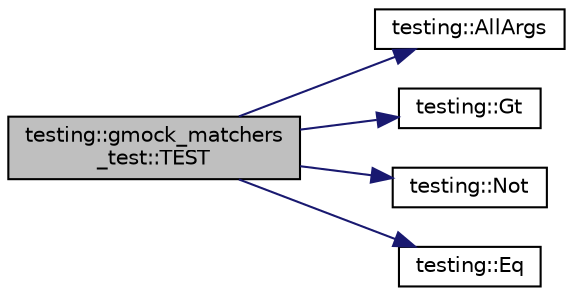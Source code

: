 digraph "testing::gmock_matchers_test::TEST"
{
  edge [fontname="Helvetica",fontsize="10",labelfontname="Helvetica",labelfontsize="10"];
  node [fontname="Helvetica",fontsize="10",shape=record];
  rankdir="LR";
  Node944 [label="testing::gmock_matchers\l_test::TEST",height=0.2,width=0.4,color="black", fillcolor="grey75", style="filled", fontcolor="black"];
  Node944 -> Node945 [color="midnightblue",fontsize="10",style="solid",fontname="Helvetica"];
  Node945 [label="testing::AllArgs",height=0.2,width=0.4,color="black", fillcolor="white", style="filled",URL="$d0/d75/namespacetesting.html#a2522e94b71f88fbfbbcf6942cd0c6ee0"];
  Node944 -> Node946 [color="midnightblue",fontsize="10",style="solid",fontname="Helvetica"];
  Node946 [label="testing::Gt",height=0.2,width=0.4,color="black", fillcolor="white", style="filled",URL="$d0/d75/namespacetesting.html#a493fc1bafd7b3945ba06ace80e74b0d5"];
  Node944 -> Node947 [color="midnightblue",fontsize="10",style="solid",fontname="Helvetica"];
  Node947 [label="testing::Not",height=0.2,width=0.4,color="black", fillcolor="white", style="filled",URL="$d0/d75/namespacetesting.html#a3d7d0dda7e51b13fe2f5aa28e23ed6b6"];
  Node944 -> Node948 [color="midnightblue",fontsize="10",style="solid",fontname="Helvetica"];
  Node948 [label="testing::Eq",height=0.2,width=0.4,color="black", fillcolor="white", style="filled",URL="$d0/d75/namespacetesting.html#a0cb8ba7eae844c871eccb29e7c81635f"];
}
